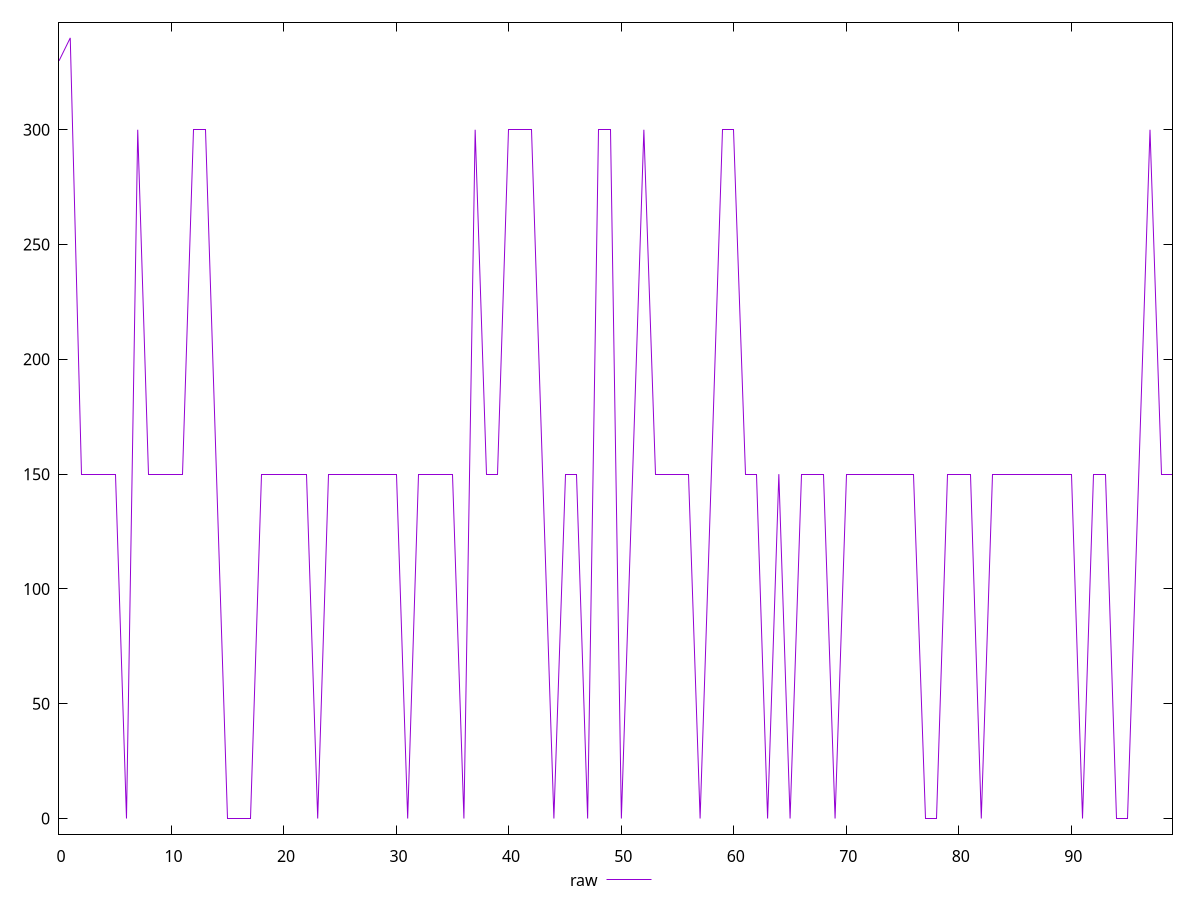 reset

$raw <<EOF
0 330
1 340
2 150
3 150
4 150
5 150
6 0
7 300
8 150
9 150
10 150
11 150
12 300
13 300
14 150
15 0
16 0
17 0
18 150
19 150
20 150
21 150
22 150
23 0
24 150
25 150
26 150
27 150
28 150
29 150
30 150
31 0
32 150
33 150
34 150
35 150
36 0
37 300
38 150
39 150
40 300
41 300
42 300
43 150
44 0
45 150
46 150
47 0
48 300
49 300
50 0
51 150
52 300
53 150
54 150
55 150
56 150
57 0
58 150
59 300
60 300
61 150
62 150
63 0
64 150
65 0
66 150
67 150
68 150
69 0
70 150
71 150
72 150
73 150
74 150
75 150
76 150
77 0
78 0
79 150
80 150
81 150
82 0
83 150
84 150
85 150
86 150
87 150
88 150
89 150
90 150
91 0
92 150
93 150
94 0
95 0
96 150
97 300
98 150
99 150
EOF

set key outside below
set xrange [0:99]
set yrange [-6.8:346.8]
set trange [-6.8:346.8]
set terminal svg size 640, 500 enhanced background rgb 'white'
set output "report_00019_2021-02-10T18-14-37.922Z//uses-http2/samples/pages/raw/values.svg"

plot $raw title "raw" with line

reset
